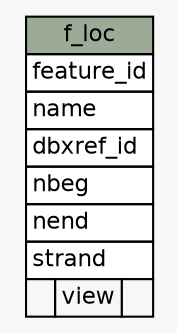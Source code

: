 // dot 2.38.0 on Mac OS X 10.9.3
// SchemaSpy rev 590
digraph "f_loc" {
  graph [
    rankdir="RL"
    bgcolor="#f7f7f7"
    nodesep="0.18"
    ranksep="0.46"
    fontname="Helvetica"
    fontsize="11"
  ];
  node [
    fontname="Helvetica"
    fontsize="11"
    shape="plaintext"
  ];
  edge [
    arrowsize="0.8"
  ];
  "f_loc" [
    label=<
    <TABLE BORDER="0" CELLBORDER="1" CELLSPACING="0" BGCOLOR="#ffffff">
      <TR><TD COLSPAN="3" BGCOLOR="#9bab96" ALIGN="CENTER">f_loc</TD></TR>
      <TR><TD PORT="feature_id" COLSPAN="3" ALIGN="LEFT">feature_id</TD></TR>
      <TR><TD PORT="name" COLSPAN="3" ALIGN="LEFT">name</TD></TR>
      <TR><TD PORT="dbxref_id" COLSPAN="3" ALIGN="LEFT">dbxref_id</TD></TR>
      <TR><TD PORT="nbeg" COLSPAN="3" ALIGN="LEFT">nbeg</TD></TR>
      <TR><TD PORT="nend" COLSPAN="3" ALIGN="LEFT">nend</TD></TR>
      <TR><TD PORT="strand" COLSPAN="3" ALIGN="LEFT">strand</TD></TR>
      <TR><TD ALIGN="LEFT" BGCOLOR="#f7f7f7">  </TD><TD ALIGN="RIGHT" BGCOLOR="#f7f7f7">view</TD><TD ALIGN="RIGHT" BGCOLOR="#f7f7f7">  </TD></TR>
    </TABLE>>
    URL="tables/f_loc.html"
    tooltip="f_loc"
  ];
}

